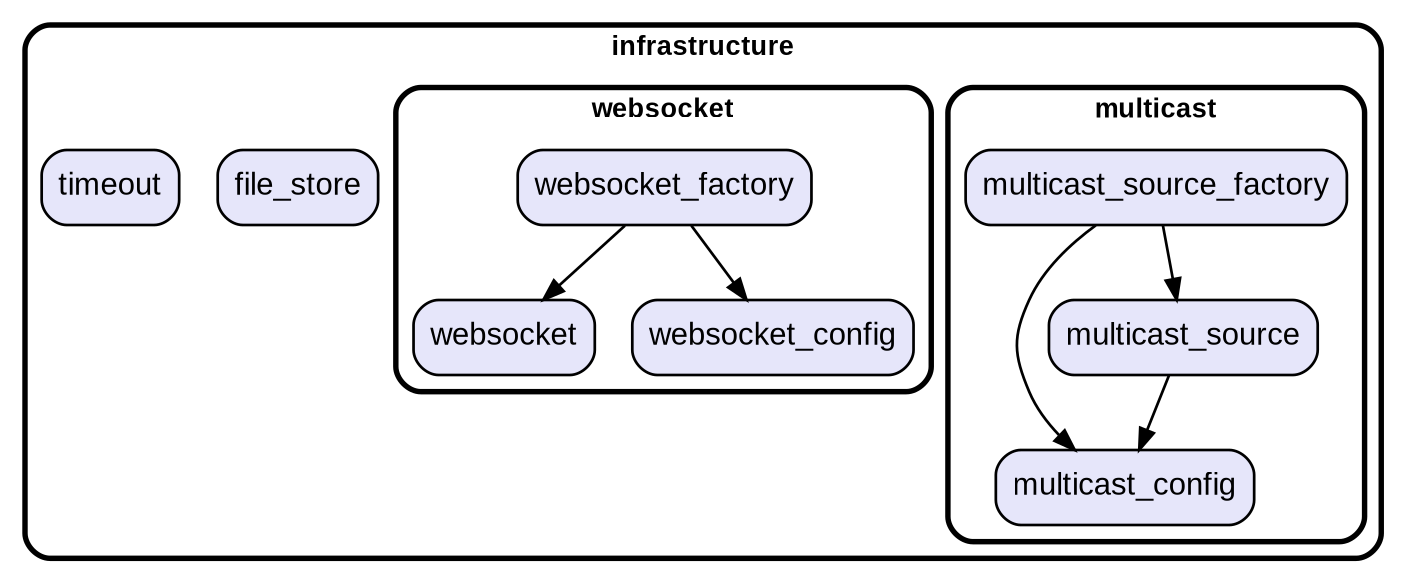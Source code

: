 digraph "" {
  graph [style=rounded fontname="Arial Black" fontsize=13 penwidth=2.6];
  node [shape=rect style="filled,rounded" fontname=Arial fontsize=15 fillcolor=Lavender penwidth=1.3];
  edge [penwidth=1.3];
  "/file_store.dart" [label="file_store"];
  "/multicast/multicast_config.dart" [label="multicast_config"];
  "/multicast/multicast_source.dart" [label="multicast_source"];
  "/multicast/multicast_source_factory.dart" [label="multicast_source_factory"];
  "/timeout.dart" [label="timeout"];
  "/websocket/websocket.dart" [label="websocket"];
  "/websocket/websocket_config.dart" [label="websocket_config"];
  "/websocket/websocket_factory.dart" [label="websocket_factory"];
  subgraph "cluster~" {
    label="infrastructure";
    "/file_store.dart";
    "/timeout.dart";
    subgraph "cluster~/multicast" {
      label="multicast";
      "/multicast/multicast_config.dart";
      "/multicast/multicast_source.dart";
      "/multicast/multicast_source_factory.dart";
    }
    subgraph "cluster~/websocket" {
      label="websocket";
      "/websocket/websocket.dart";
      "/websocket/websocket_config.dart";
      "/websocket/websocket_factory.dart";
    }
  }
  "/multicast/multicast_source.dart" -> "/multicast/multicast_config.dart";
  "/multicast/multicast_source_factory.dart" -> "/multicast/multicast_config.dart";
  "/multicast/multicast_source_factory.dart" -> "/multicast/multicast_source.dart";
  "/websocket/websocket_factory.dart" -> "/websocket/websocket.dart";
  "/websocket/websocket_factory.dart" -> "/websocket/websocket_config.dart";
}
